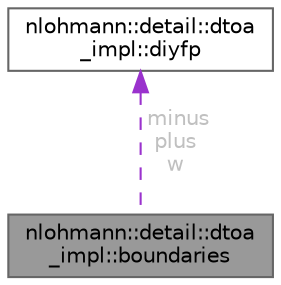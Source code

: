 digraph "nlohmann::detail::dtoa_impl::boundaries"
{
 // LATEX_PDF_SIZE
  bgcolor="transparent";
  edge [fontname=Helvetica,fontsize=10,labelfontname=Helvetica,labelfontsize=10];
  node [fontname=Helvetica,fontsize=10,shape=box,height=0.2,width=0.4];
  Node1 [id="Node000001",label="nlohmann::detail::dtoa\l_impl::boundaries",height=0.2,width=0.4,color="gray40", fillcolor="grey60", style="filled", fontcolor="black",tooltip=" "];
  Node2 -> Node1 [id="edge2_Node000001_Node000002",dir="back",color="darkorchid3",style="dashed",tooltip=" ",label=" minus\nplus\nw",fontcolor="grey" ];
  Node2 [id="Node000002",label="nlohmann::detail::dtoa\l_impl::diyfp",height=0.2,width=0.4,color="gray40", fillcolor="white", style="filled",URL="$structnlohmann_1_1detail_1_1dtoa__impl_1_1diyfp.html",tooltip=" "];
}
